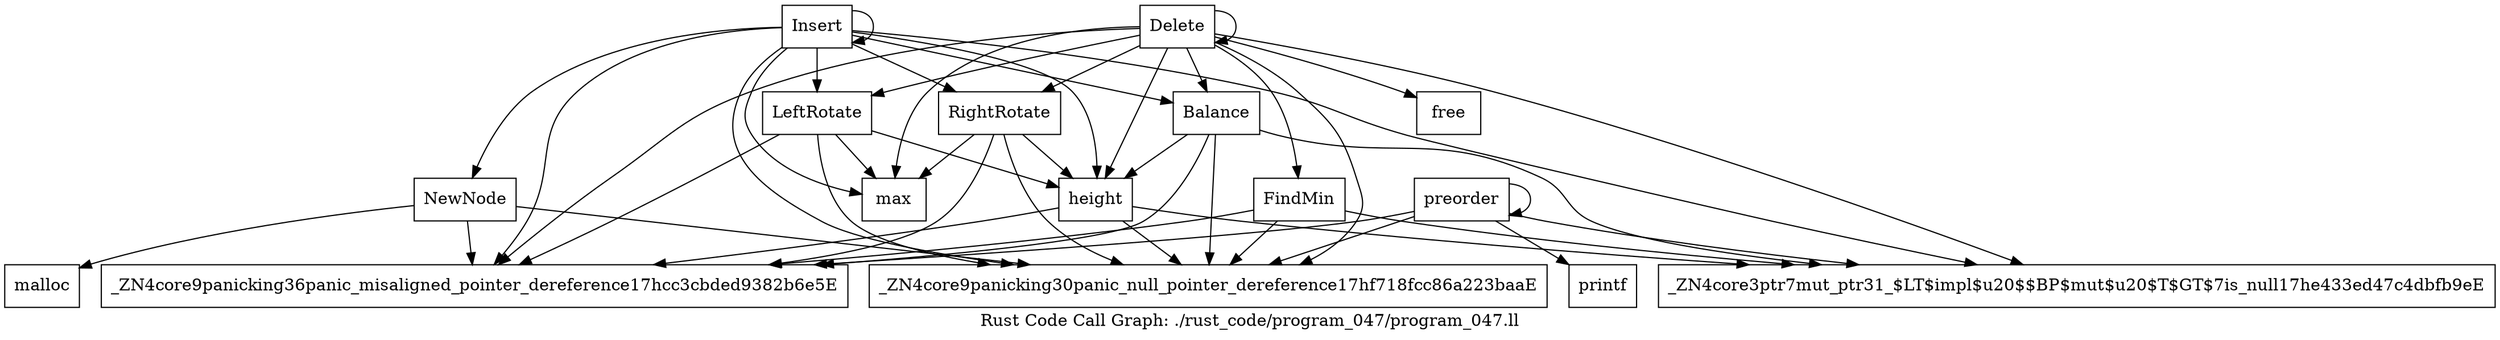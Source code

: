 digraph "Rust Code Call Graph: ./rust_code/program_047/program_047.ll" {
	label="Rust Code Call Graph: ./rust_code/program_047/program_047.ll";

	Node0x55fbe5e3c510 [shape=record,label="{_ZN4core9panicking30panic_null_pointer_dereference17hf718fcc86a223baaE}"];
	Node0x55fbe5e45990 [shape=record,label="{printf}"];
	Node0x55fbe5e4a860 [shape=record,label="{free}"];
	Node0x55fbe5e31d10 [shape=record,label="{_ZN4core3ptr7mut_ptr31_$LT$impl$u20$$BP$mut$u20$T$GT$7is_null17he433ed47c4dbfb9eE}"];
	Node0x55fbe5e35b20 [shape=record,label="{NewNode}"];
	Node0x55fbe5e35b20 -> Node0x55fbe5e37480;
	Node0x55fbe5e35b20 -> Node0x55fbe5e3a560;
	Node0x55fbe5e35b20 -> Node0x55fbe5e3c510;
	Node0x55fbe5e402a0 [shape=record,label="{LeftRotate}"];
	Node0x55fbe5e402a0 -> Node0x55fbe5e3a560;
	Node0x55fbe5e402a0 -> Node0x55fbe5e3c510;
	Node0x55fbe5e402a0 -> Node0x55fbe5e92450;
	Node0x55fbe5e402a0 -> Node0x55fbe5e924d0;
	Node0x55fbe5e92450 [shape=record,label="{max}"];
	Node0x55fbe5e924d0 [shape=record,label="{height}"];
	Node0x55fbe5e924d0 -> Node0x55fbe5e31d10;
	Node0x55fbe5e924d0 -> Node0x55fbe5e3a560;
	Node0x55fbe5e924d0 -> Node0x55fbe5e3c510;
	Node0x55fbe5e3e080 [shape=record,label="{Balance}"];
	Node0x55fbe5e3e080 -> Node0x55fbe5e31d10;
	Node0x55fbe5e3e080 -> Node0x55fbe5e3a560;
	Node0x55fbe5e3e080 -> Node0x55fbe5e924d0;
	Node0x55fbe5e3e080 -> Node0x55fbe5e3c510;
	Node0x55fbe5e41fe0 [shape=record,label="{RightRotate}"];
	Node0x55fbe5e41fe0 -> Node0x55fbe5e3a560;
	Node0x55fbe5e41fe0 -> Node0x55fbe5e3c510;
	Node0x55fbe5e41fe0 -> Node0x55fbe5e92450;
	Node0x55fbe5e41fe0 -> Node0x55fbe5e924d0;
	Node0x55fbe5e439c0 [shape=record,label="{preorder}"];
	Node0x55fbe5e439c0 -> Node0x55fbe5e31d10;
	Node0x55fbe5e439c0 -> Node0x55fbe5e3a560;
	Node0x55fbe5e439c0 -> Node0x55fbe5e45990;
	Node0x55fbe5e439c0 -> Node0x55fbe5e3c510;
	Node0x55fbe5e439c0 -> Node0x55fbe5e439c0;
	Node0x55fbe5e47430 [shape=record,label="{FindMin}"];
	Node0x55fbe5e47430 -> Node0x55fbe5e3a560;
	Node0x55fbe5e47430 -> Node0x55fbe5e31d10;
	Node0x55fbe5e47430 -> Node0x55fbe5e3c510;
	Node0x55fbe5e48c30 [shape=record,label="{Delete}"];
	Node0x55fbe5e48c30 -> Node0x55fbe5e31d10;
	Node0x55fbe5e48c30 -> Node0x55fbe5e3a560;
	Node0x55fbe5e48c30 -> Node0x55fbe5e3c510;
	Node0x55fbe5e48c30 -> Node0x55fbe5e41fe0;
	Node0x55fbe5e48c30 -> Node0x55fbe5e402a0;
	Node0x55fbe5e48c30 -> Node0x55fbe5e3e080;
	Node0x55fbe5e48c30 -> Node0x55fbe5e92450;
	Node0x55fbe5e48c30 -> Node0x55fbe5e924d0;
	Node0x55fbe5e48c30 -> Node0x55fbe5e48c30;
	Node0x55fbe5e48c30 -> Node0x55fbe5e47430;
	Node0x55fbe5e48c30 -> Node0x55fbe5e4a860;
	Node0x55fbe5e4c100 [shape=record,label="{Insert}"];
	Node0x55fbe5e4c100 -> Node0x55fbe5e31d10;
	Node0x55fbe5e4c100 -> Node0x55fbe5e35b20;
	Node0x55fbe5e4c100 -> Node0x55fbe5e3a560;
	Node0x55fbe5e4c100 -> Node0x55fbe5e3c510;
	Node0x55fbe5e4c100 -> Node0x55fbe5e41fe0;
	Node0x55fbe5e4c100 -> Node0x55fbe5e402a0;
	Node0x55fbe5e4c100 -> Node0x55fbe5e3e080;
	Node0x55fbe5e4c100 -> Node0x55fbe5e4c100;
	Node0x55fbe5e4c100 -> Node0x55fbe5e92450;
	Node0x55fbe5e4c100 -> Node0x55fbe5e924d0;
	Node0x55fbe5e37480 [shape=record,label="{malloc}"];
	Node0x55fbe5e3a560 [shape=record,label="{_ZN4core9panicking36panic_misaligned_pointer_dereference17hcc3cbded9382b6e5E}"];
}
